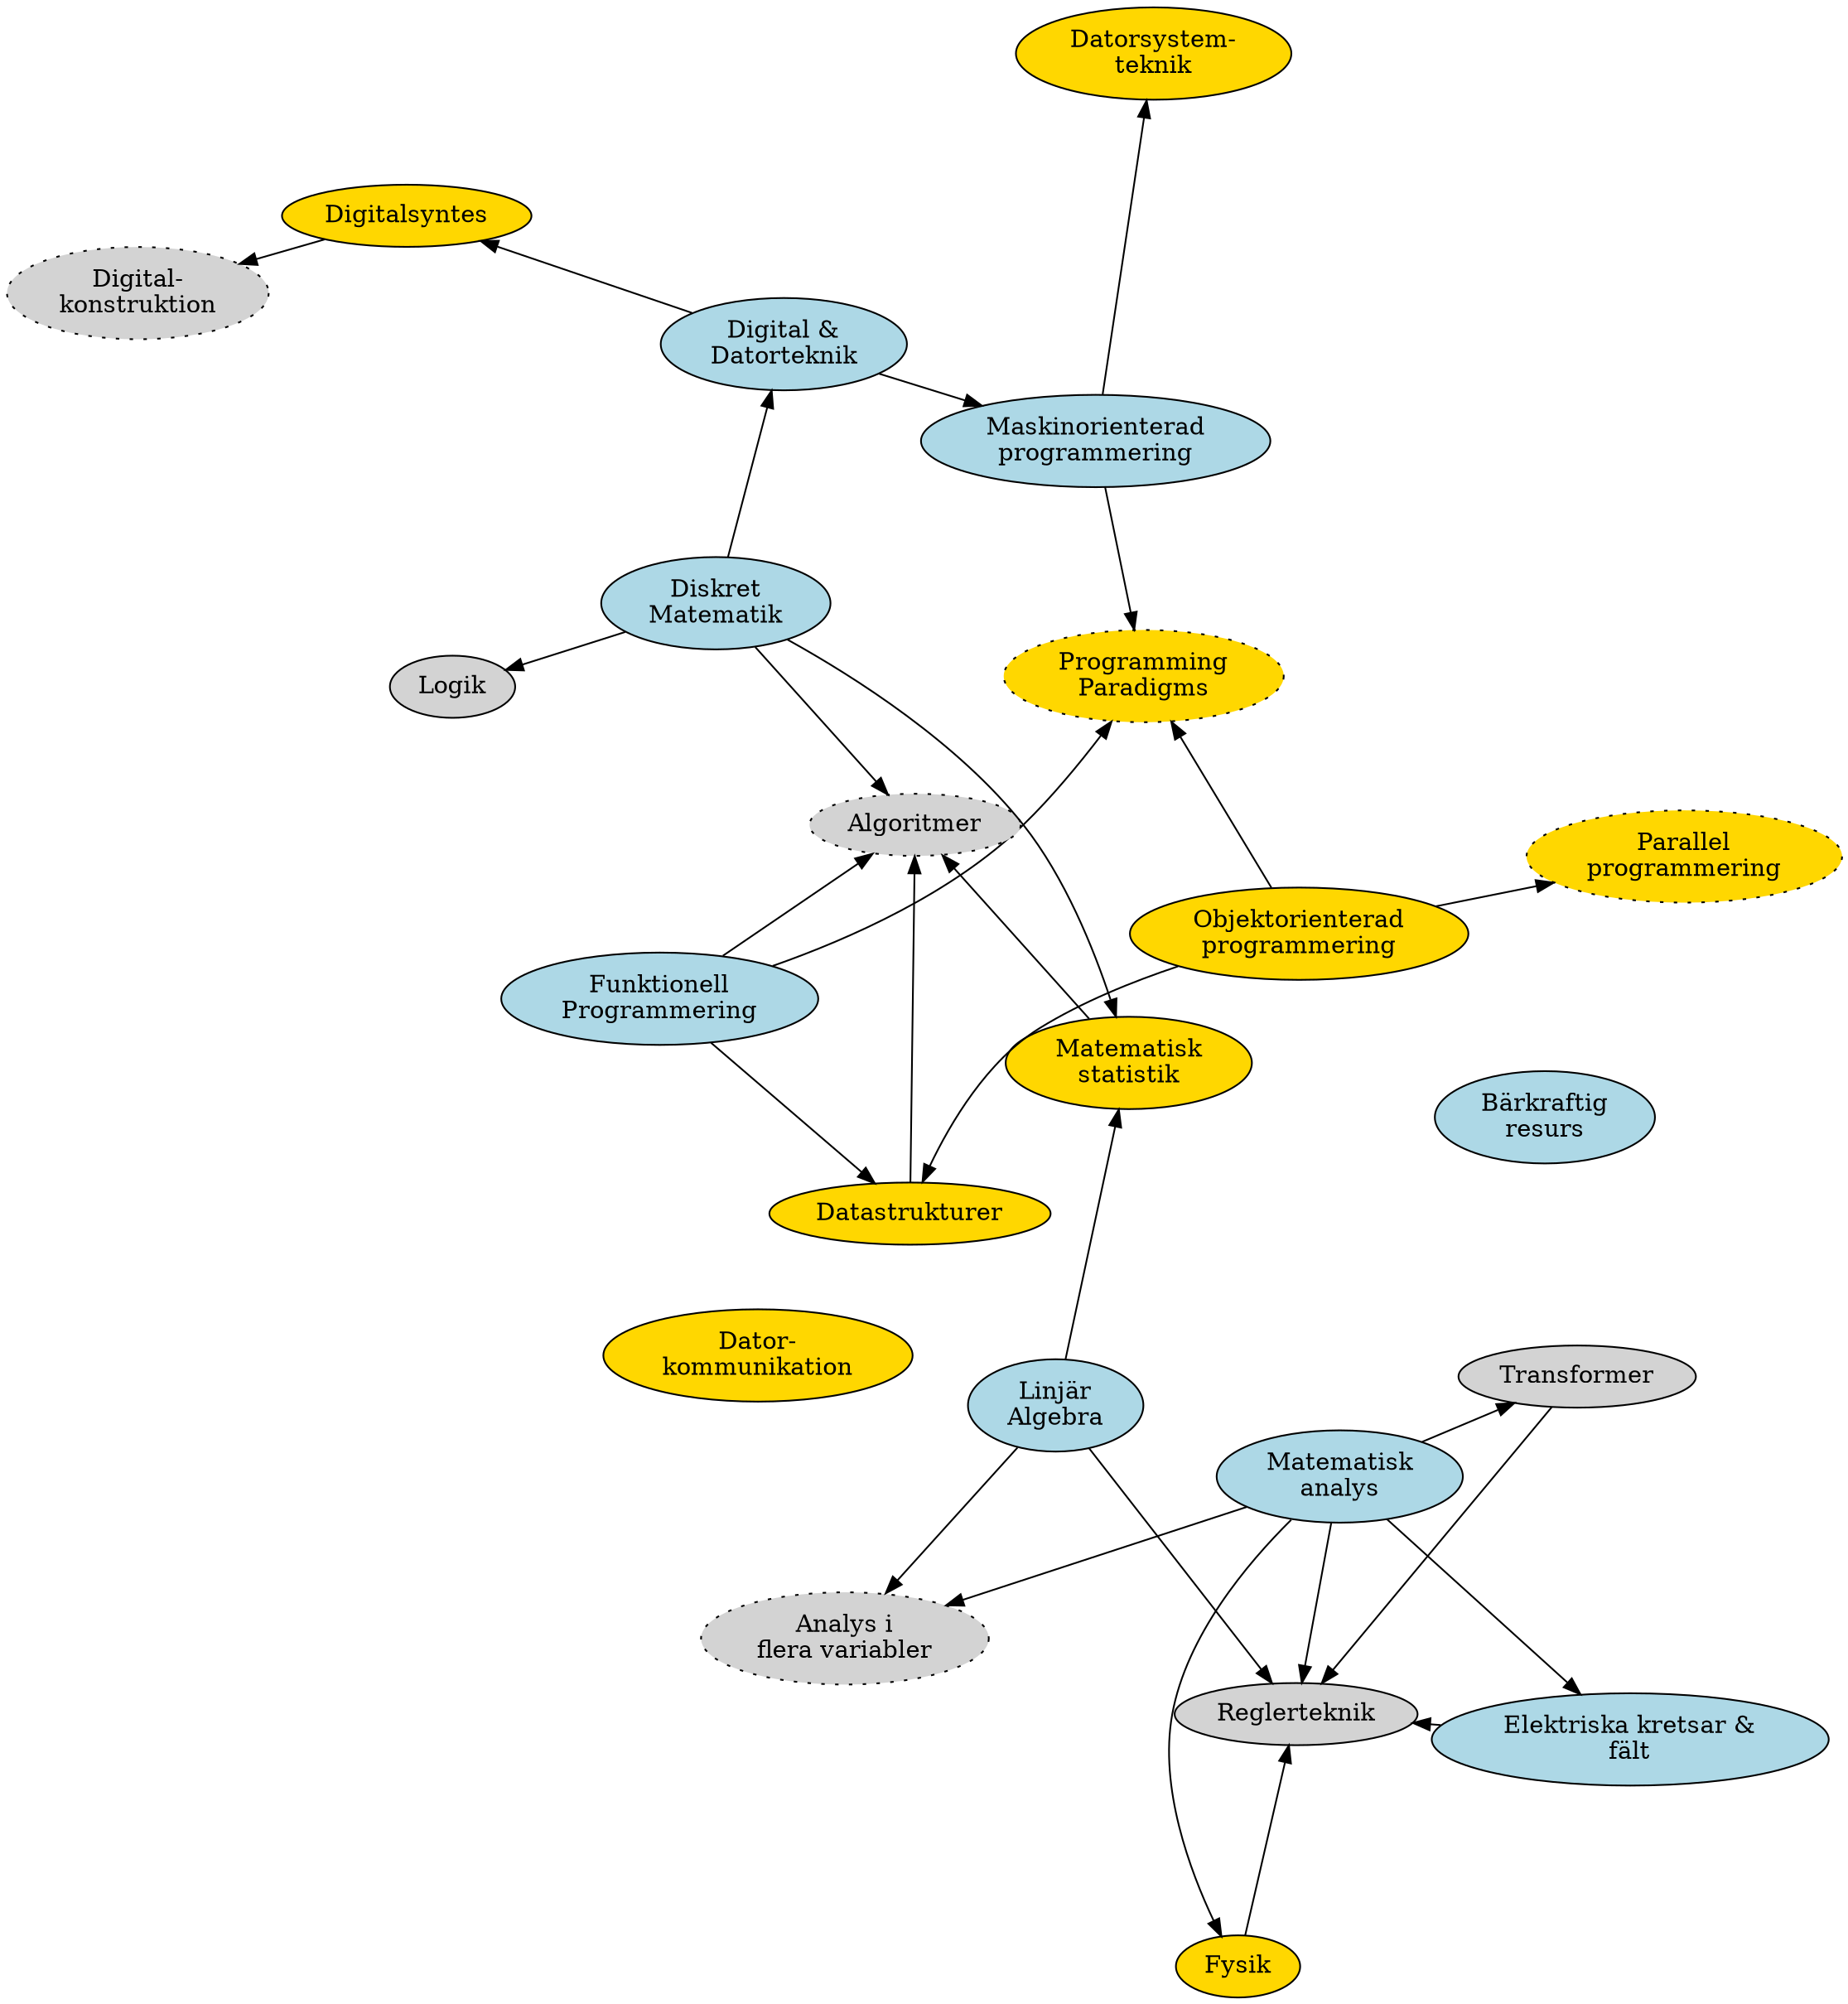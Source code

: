 digraph G
{
	layout=fdp
	nodesep=1
	splines=true
	overlap=prism 
	node [style="solid,filled"]

	

	//TKDAT-1
	subgraph {
		node [fillcolor="lightblue"]
		haskell [label = "Funktionell\nProgrammering"]
		diskmat [label = "Diskret\nMatematik"]
		linalg [label = "Linjär\nAlgebra"]
		digodat [label = "Digital &\nDatorteknik"]
		analys [label = "Matematisk\nanalys"]
		mop [label = "Maskinorienterad\nprogrammering"]
		el [label = "Elektriska kretsar &\nfält"]
		barsaft [label = "Bärkraftig\nresurs"]
	}
	
	diskmat -> digodat
	digodat -> mop
	analys -> el

	//TKDAT-2
	subgraph {
		node [fillcolor="gold1"]
		matstat [label = "Matematisk\nstatistik"]
		oop [label = "Objektorienterad\nprogrammering"]
		fysik [label = "Fysik"]
		dstrukt [label = "Datastrukturer"]
		syntes [label = "Digitalsyntes"]
		subgraph {
			node [style="dotted, filled"]
			pp [label = "Programming\nParadigms"]
			concurrent [label = "Parallel\nprogrammering"]
		}
		dst [ label = "Datorsystem-\nteknik"]
		datakom [label = "Dator-\nkommunikation"]
	}
	haskell -> pp
	haskell -> dstrukt
	oop -> dstrukt
	oop -> concurrent
	oop -> pp
	mop -> pp
	digodat -> syntes
	mop -> dst
	analys -> fysik
	linalg -> matstat
	diskmat -> matstat
	
	//TKDAT-3
	tss [label = "Transformer"]
	regler [label = "Reglerteknik"]
	tss -> regler
	analys -> tss
	analys -> regler
	fysik -> regler
	el -> regler
	linalg -> regler
	

	//Valbara
	subgraph {
		node [style="dotted, filled"]
		flervar [label = "Analys i\nflera variabler"]
		algoritmer [label = "Algoritmer"]
		digkonstr [label = "Digital-\nkonstruktion"]
	}
	syntes -> digkonstr
	linalg -> flervar
	analys -> flervar
	dstrukt -> algoritmer
	haskell -> algoritmer
	diskmat -> algoritmer
	matstat -> algoritmer

	//CSALL
	logik [label = "Logik"]
	diskmat -> logik

}	
